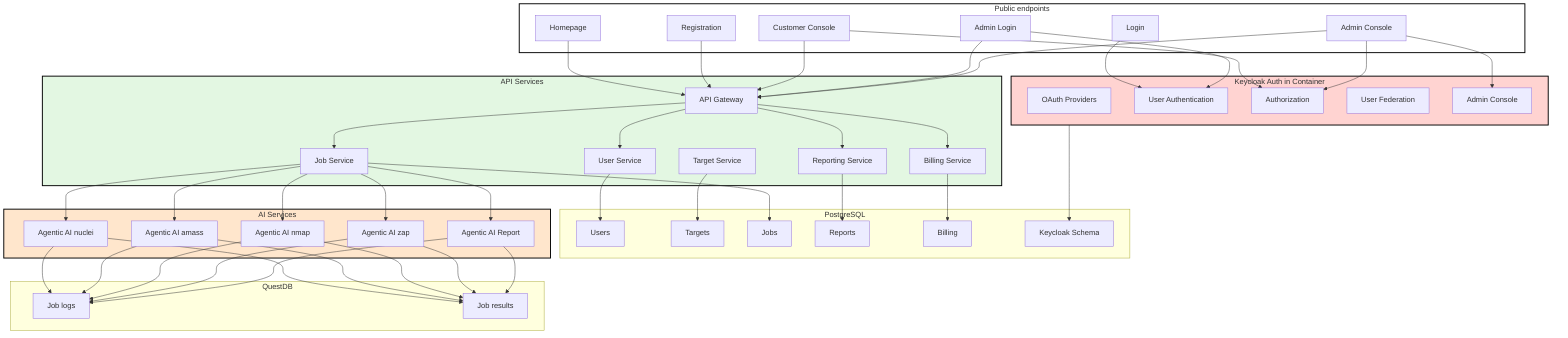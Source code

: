 graph TD
    %% Public facing components (Next.js in container)
    subgraph Frontend["Public endpoints"]
        F1[Homepage]
        F2[Login]
        F3[Registration]
        F4[Customer Console]
        F5[Admin Login]
        F6[Admin Console]
    end
    
    %% API Services (Python FastAPI in Container)
    subgraph API["API Services"]
        B1[API Gateway]
        B2[User Service]
        B3[Job Service]
        B4[Reporting Service]
        B5[Billing Service]
        B6[Target Service]
    end
    
    %% Relational Data Storage (Postgres managed service on Fly.io)
    subgraph Relational_DB["PostgreSQL"]
        D1[Users]
        D2[Targets]
        D3[Jobs]
        D4[Reports]
        D5[Billing]
        D6[Keycloak Schema]
    end

    %% Timeseries Data Storage (QuestDB deployed in a container)
    subgraph Timeseries_DB["QuestDB"]
        T1[Job logs]
        T2[Job results]
    end   
    
    %% Keycloak Identity Provider
    subgraph Keycloak["Keycloak Auth in Container"]
        K1[OAuth Providers]
        K2[User Authentication]
        K3[Authorization]
        K4[User Federation]
        K5[Admin Console]
    end
    
    %% AI Services
    subgraph AI["AI Services"]
        AI1[Agentic AI nuclei]
        AI2[Agentic AI amass]
        AI3[Agentic AI nmap]
        AI4[Agentic AI zap]
        AI5[Agentic AI Report]
    end
    
    %% Connections Frontend to Keycloak   
    F2 --> K2
    F4 --> K3
    F5 --> K2
    F6 --> K3
    F6 --> K5

    %% Connections Frontends to API Gateway
    F1 --> B1
    F3 --> B1
    F4 --> B1
    F5 --> B1
    F6 --> B1
    
    %% Connections API Gateway to APIs
    B1 --> B2
    B1 --> B3
    B1 --> B4
    B1 --> B5

    %% Connections Job Service to Agentic AIs
    B3 --> AI1 
    B3 --> AI2 
    B3 --> AI3 
    B3 --> AI4 
    B3 --> AI5 

    %% Connections Services to DBs
    AI1 --> T1
    AI1 --> T2
    AI2 --> T1
    AI2 --> T2
    AI3 --> T1
    AI3 --> T2
    AI4 --> T1
    AI4 --> T2
    AI5 --> T1
    AI5 --> T2

    %% Connections APIs to Relation DB
    B2 --> D1
    B3 --> D3
    B4 --> D4
    B5 --> D5
    B6 --> D2
    Keycloak --> D6

    %% Style
    style Frontend fill:#fff,stroke:#000,stroke-width:2px
    style API fill:#E3F7E2,stroke:#000,stroke-width:2px
    style Keycloak fill:#FFD3D1,stroke:#000,stroke-width:2px
    style AI fill:#FFE6CC,stroke:#000,stroke-width:2px